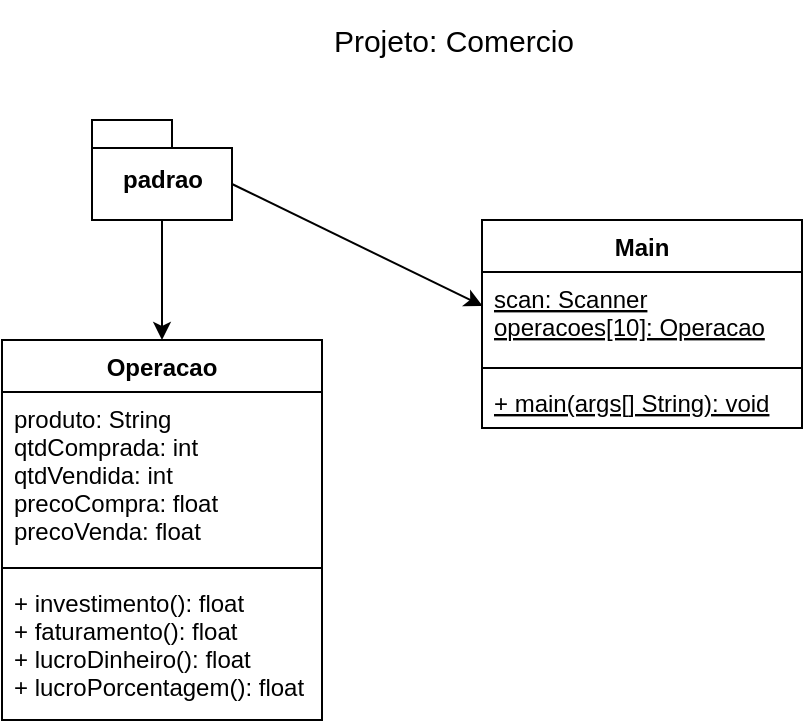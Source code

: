<mxfile version="20.4.1" type="device"><diagram id="4TM_aBdNkrjvTiGJBkP7" name="Página-1"><mxGraphModel dx="1185" dy="588" grid="1" gridSize="10" guides="1" tooltips="1" connect="1" arrows="1" fold="1" page="1" pageScale="1" pageWidth="827" pageHeight="1169" math="0" shadow="0"><root><mxCell id="0"/><mxCell id="1" parent="0"/><mxCell id="cec0E1Rd-FvEFGbOCcdc-11" style="rounded=0;orthogonalLoop=1;jettySize=auto;html=1;exitX=0;exitY=0;exitDx=70;exitDy=32;exitPerimeter=0;entryX=0.002;entryY=0.386;entryDx=0;entryDy=0;fontSize=15;entryPerimeter=0;" parent="1" source="cec0E1Rd-FvEFGbOCcdc-1" target="cec0E1Rd-FvEFGbOCcdc-8" edge="1"><mxGeometry relative="1" as="geometry"/></mxCell><mxCell id="cec0E1Rd-FvEFGbOCcdc-12" style="edgeStyle=none;rounded=0;orthogonalLoop=1;jettySize=auto;html=1;exitX=0.5;exitY=1;exitDx=0;exitDy=0;exitPerimeter=0;entryX=0.5;entryY=0;entryDx=0;entryDy=0;fontSize=15;" parent="1" source="cec0E1Rd-FvEFGbOCcdc-1" target="cec0E1Rd-FvEFGbOCcdc-3" edge="1"><mxGeometry relative="1" as="geometry"/></mxCell><mxCell id="cec0E1Rd-FvEFGbOCcdc-1" value="padrao" style="shape=folder;fontStyle=1;spacingTop=10;tabWidth=40;tabHeight=14;tabPosition=left;html=1;" parent="1" vertex="1"><mxGeometry x="259" y="110" width="70" height="50" as="geometry"/></mxCell><mxCell id="cec0E1Rd-FvEFGbOCcdc-2" value="Projeto: Comercio" style="text;html=1;strokeColor=none;fillColor=none;align=center;verticalAlign=middle;whiteSpace=wrap;rounded=0;fontSize=15;" parent="1" vertex="1"><mxGeometry x="360" y="50" width="160" height="40" as="geometry"/></mxCell><mxCell id="cec0E1Rd-FvEFGbOCcdc-3" value="Operacao" style="swimlane;fontStyle=1;align=center;verticalAlign=top;childLayout=stackLayout;horizontal=1;startSize=26;horizontalStack=0;resizeParent=1;resizeParentMax=0;resizeLast=0;collapsible=1;marginBottom=0;" parent="1" vertex="1"><mxGeometry x="214" y="220" width="160" height="190" as="geometry"/></mxCell><mxCell id="cec0E1Rd-FvEFGbOCcdc-4" value="produto: String&#10;qtdComprada: int&#10;qtdVendida: int&#10;precoCompra: float&#10;precoVenda: float" style="text;strokeColor=none;fillColor=none;align=left;verticalAlign=top;spacingLeft=4;spacingRight=4;overflow=hidden;rotatable=0;points=[[0,0.5],[1,0.5]];portConstraint=eastwest;" parent="cec0E1Rd-FvEFGbOCcdc-3" vertex="1"><mxGeometry y="26" width="160" height="84" as="geometry"/></mxCell><mxCell id="cec0E1Rd-FvEFGbOCcdc-5" value="" style="line;strokeWidth=1;fillColor=none;align=left;verticalAlign=middle;spacingTop=-1;spacingLeft=3;spacingRight=3;rotatable=0;labelPosition=right;points=[];portConstraint=eastwest;" parent="cec0E1Rd-FvEFGbOCcdc-3" vertex="1"><mxGeometry y="110" width="160" height="8" as="geometry"/></mxCell><mxCell id="cec0E1Rd-FvEFGbOCcdc-6" value="+ investimento(): float&#10;+ faturamento(): float&#10;+ lucroDinheiro(): float&#10;+ lucroPorcentagem(): float" style="text;strokeColor=none;fillColor=none;align=left;verticalAlign=top;spacingLeft=4;spacingRight=4;overflow=hidden;rotatable=0;points=[[0,0.5],[1,0.5]];portConstraint=eastwest;" parent="cec0E1Rd-FvEFGbOCcdc-3" vertex="1"><mxGeometry y="118" width="160" height="72" as="geometry"/></mxCell><mxCell id="cec0E1Rd-FvEFGbOCcdc-7" value="Main" style="swimlane;fontStyle=1;align=center;verticalAlign=top;childLayout=stackLayout;horizontal=1;startSize=26;horizontalStack=0;resizeParent=1;resizeParentMax=0;resizeLast=0;collapsible=1;marginBottom=0;" parent="1" vertex="1"><mxGeometry x="454" y="160" width="160" height="104" as="geometry"/></mxCell><mxCell id="cec0E1Rd-FvEFGbOCcdc-8" value="scan: Scanner&#10;operacoes[10]: Operacao" style="text;strokeColor=none;fillColor=none;align=left;verticalAlign=top;spacingLeft=4;spacingRight=4;overflow=hidden;rotatable=0;points=[[0,0.5],[1,0.5]];portConstraint=eastwest;fontStyle=4" parent="cec0E1Rd-FvEFGbOCcdc-7" vertex="1"><mxGeometry y="26" width="160" height="44" as="geometry"/></mxCell><mxCell id="cec0E1Rd-FvEFGbOCcdc-9" value="" style="line;strokeWidth=1;fillColor=none;align=left;verticalAlign=middle;spacingTop=-1;spacingLeft=3;spacingRight=3;rotatable=0;labelPosition=right;points=[];portConstraint=eastwest;" parent="cec0E1Rd-FvEFGbOCcdc-7" vertex="1"><mxGeometry y="70" width="160" height="8" as="geometry"/></mxCell><mxCell id="cec0E1Rd-FvEFGbOCcdc-10" value="+ main(args[] String): void" style="text;strokeColor=none;fillColor=none;align=left;verticalAlign=top;spacingLeft=4;spacingRight=4;overflow=hidden;rotatable=0;points=[[0,0.5],[1,0.5]];portConstraint=eastwest;fontStyle=4" parent="cec0E1Rd-FvEFGbOCcdc-7" vertex="1"><mxGeometry y="78" width="160" height="26" as="geometry"/></mxCell></root></mxGraphModel></diagram></mxfile>
